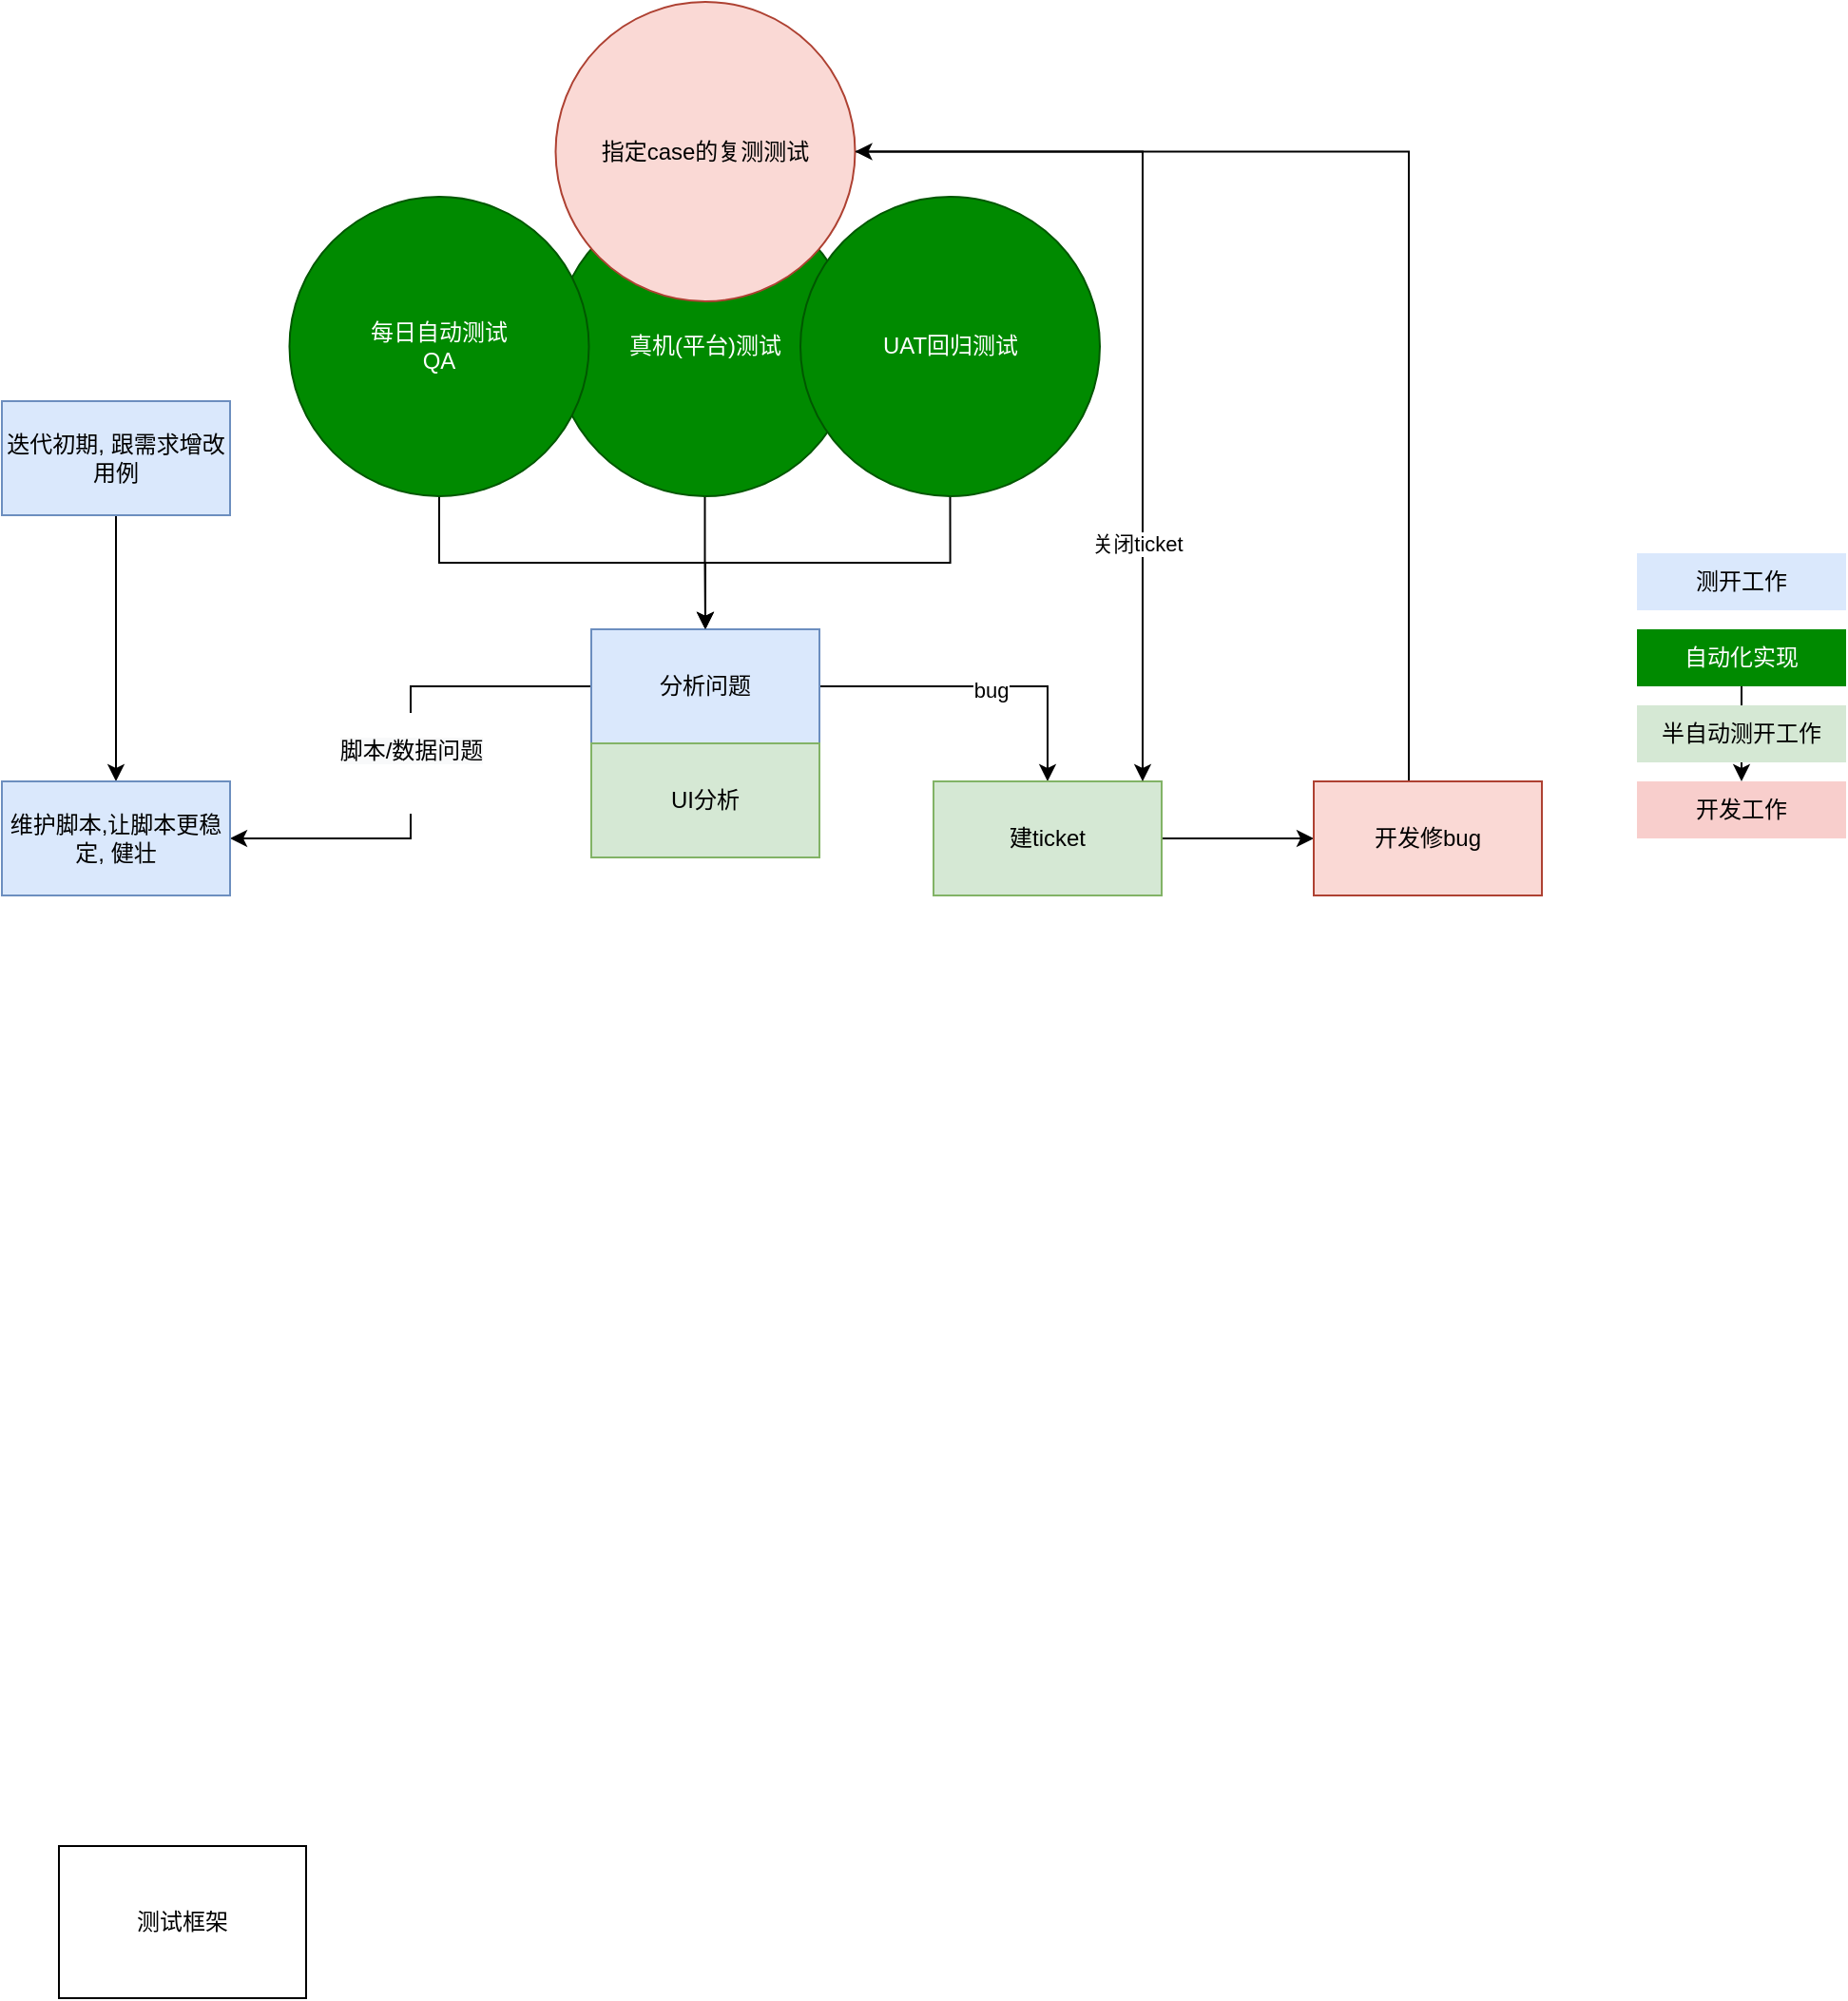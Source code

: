 <mxfile version="20.0.4" type="github">
  <diagram id="prtHgNgQTEPvFCAcTncT" name="Page-1">
    <mxGraphModel dx="2062" dy="2291" grid="1" gridSize="10" guides="1" tooltips="1" connect="1" arrows="1" fold="1" page="1" pageScale="1" pageWidth="827" pageHeight="1169" math="0" shadow="0">
      <root>
        <mxCell id="0" />
        <mxCell id="1" parent="0" />
        <mxCell id="tid1aa6X_NOi-bu087-6-1" value="测试框架" style="rounded=0;whiteSpace=wrap;html=1;" parent="1" vertex="1">
          <mxGeometry x="120" y="810" width="130" height="80" as="geometry" />
        </mxCell>
        <mxCell id="tid1aa6X_NOi-bu087-6-15" value="" style="edgeStyle=orthogonalEdgeStyle;rounded=0;orthogonalLoop=1;jettySize=auto;html=1;" parent="1" source="tid1aa6X_NOi-bu087-6-2" target="tid1aa6X_NOi-bu087-6-14" edge="1">
          <mxGeometry relative="1" as="geometry" />
        </mxCell>
        <mxCell id="tid1aa6X_NOi-bu087-6-2" value="迭代初期, 跟需求增改用例" style="rounded=0;whiteSpace=wrap;html=1;fillColor=#dae8fc;strokeColor=#6c8ebf;" parent="1" vertex="1">
          <mxGeometry x="90" y="50" width="120" height="60" as="geometry" />
        </mxCell>
        <mxCell id="tid1aa6X_NOi-bu087-6-10" value="" style="edgeStyle=orthogonalEdgeStyle;rounded=0;orthogonalLoop=1;jettySize=auto;html=1;exitX=0.5;exitY=1;exitDx=0;exitDy=0;" parent="1" source="tid1aa6X_NOi-bu087-6-24" target="tid1aa6X_NOi-bu087-6-9" edge="1">
          <mxGeometry relative="1" as="geometry">
            <mxPoint x="320" y="90" as="sourcePoint" />
          </mxGeometry>
        </mxCell>
        <mxCell id="tid1aa6X_NOi-bu087-6-11" style="edgeStyle=orthogonalEdgeStyle;rounded=0;orthogonalLoop=1;jettySize=auto;html=1;entryX=0.5;entryY=0;entryDx=0;entryDy=0;exitX=0.5;exitY=1;exitDx=0;exitDy=0;" parent="1" source="tid1aa6X_NOi-bu087-6-25" target="tid1aa6X_NOi-bu087-6-9" edge="1">
          <mxGeometry relative="1" as="geometry">
            <mxPoint x="680" y="70" as="sourcePoint" />
          </mxGeometry>
        </mxCell>
        <mxCell id="tid1aa6X_NOi-bu087-6-13" value="&#xa;&lt;span style=&quot;color: rgb(0, 0, 0); font-family: Helvetica; font-size: 12px; font-style: normal; font-variant-ligatures: normal; font-variant-caps: normal; font-weight: 400; letter-spacing: normal; orphans: 2; text-align: center; text-indent: 0px; text-transform: none; widows: 2; word-spacing: 0px; -webkit-text-stroke-width: 0px; background-color: rgb(248, 249, 250); text-decoration-thickness: initial; text-decoration-style: initial; text-decoration-color: initial; float: none; display: inline !important;&quot;&gt;脚本/数据问题&lt;/span&gt;&#xa;&#xa;" style="edgeStyle=orthogonalEdgeStyle;rounded=0;orthogonalLoop=1;jettySize=auto;html=1;entryX=1;entryY=0.5;entryDx=0;entryDy=0;strokeColor=default;" parent="1" source="tid1aa6X_NOi-bu087-6-9" target="tid1aa6X_NOi-bu087-6-14" edge="1">
          <mxGeometry relative="1" as="geometry">
            <mxPoint x="320" y="250" as="targetPoint" />
          </mxGeometry>
        </mxCell>
        <mxCell id="tid1aa6X_NOi-bu087-6-18" value="" style="edgeStyle=orthogonalEdgeStyle;rounded=0;orthogonalLoop=1;jettySize=auto;html=1;" parent="1" source="tid1aa6X_NOi-bu087-6-9" target="tid1aa6X_NOi-bu087-6-17" edge="1">
          <mxGeometry relative="1" as="geometry" />
        </mxCell>
        <mxCell id="tid1aa6X_NOi-bu087-6-28" value="bug" style="edgeLabel;html=1;align=center;verticalAlign=middle;resizable=0;points=[];" parent="tid1aa6X_NOi-bu087-6-18" vertex="1" connectable="0">
          <mxGeometry x="0.05" y="-2" relative="1" as="geometry">
            <mxPoint as="offset" />
          </mxGeometry>
        </mxCell>
        <mxCell id="tid1aa6X_NOi-bu087-6-9" value="分析问题" style="rounded=0;whiteSpace=wrap;html=1;fillColor=#dae8fc;strokeColor=#6c8ebf;" parent="1" vertex="1">
          <mxGeometry x="400" y="170" width="120" height="60" as="geometry" />
        </mxCell>
        <mxCell id="tid1aa6X_NOi-bu087-6-14" value="维护脚本,让脚本更稳定, 健壮" style="rounded=0;whiteSpace=wrap;html=1;fillColor=#dae8fc;strokeColor=#6c8ebf;" parent="1" vertex="1">
          <mxGeometry x="90" y="250" width="120" height="60" as="geometry" />
        </mxCell>
        <mxCell id="tid1aa6X_NOi-bu087-6-32" value="" style="edgeStyle=orthogonalEdgeStyle;rounded=0;orthogonalLoop=1;jettySize=auto;html=1;strokeColor=default;" parent="1" source="tid1aa6X_NOi-bu087-6-17" target="tid1aa6X_NOi-bu087-6-31" edge="1">
          <mxGeometry relative="1" as="geometry" />
        </mxCell>
        <mxCell id="tid1aa6X_NOi-bu087-6-17" value="建ticket" style="rounded=0;whiteSpace=wrap;html=1;fillColor=#d5e8d4;strokeColor=#82b366;" parent="1" vertex="1">
          <mxGeometry x="580" y="250" width="120" height="60" as="geometry" />
        </mxCell>
        <mxCell id="tid1aa6X_NOi-bu087-6-27" style="edgeStyle=orthogonalEdgeStyle;rounded=0;orthogonalLoop=1;jettySize=auto;html=1;entryX=0.5;entryY=0;entryDx=0;entryDy=0;" parent="1" source="tid1aa6X_NOi-bu087-6-21" target="tid1aa6X_NOi-bu087-6-9" edge="1">
          <mxGeometry relative="1" as="geometry" />
        </mxCell>
        <mxCell id="tid1aa6X_NOi-bu087-6-21" value="真机(平台)测试" style="ellipse;whiteSpace=wrap;html=1;aspect=fixed;fillColor=#008a00;fontColor=#ffffff;strokeColor=#005700;" parent="1" vertex="1">
          <mxGeometry x="381" y="-57.5" width="157.5" height="157.5" as="geometry" />
        </mxCell>
        <mxCell id="tid1aa6X_NOi-bu087-6-24" value="每日自动测试&lt;br&gt;QA" style="ellipse;whiteSpace=wrap;html=1;aspect=fixed;fillColor=#008a00;strokeColor=#005700;fontColor=#ffffff;" parent="1" vertex="1">
          <mxGeometry x="241.25" y="-57.5" width="157.5" height="157.5" as="geometry" />
        </mxCell>
        <mxCell id="tid1aa6X_NOi-bu087-6-25" value="UAT回归测试" style="ellipse;whiteSpace=wrap;html=1;aspect=fixed;fillColor=#008a00;fontColor=#ffffff;strokeColor=#005700;" parent="1" vertex="1">
          <mxGeometry x="510" y="-57.5" width="157.5" height="157.5" as="geometry" />
        </mxCell>
        <mxCell id="tid1aa6X_NOi-bu087-6-29" value="UI分析" style="rounded=0;whiteSpace=wrap;html=1;fillColor=#d5e8d4;strokeColor=#82b366;" parent="1" vertex="1">
          <mxGeometry x="400" y="230" width="120" height="60" as="geometry" />
        </mxCell>
        <mxCell id="tid1aa6X_NOi-bu087-6-34" style="edgeStyle=orthogonalEdgeStyle;rounded=0;orthogonalLoop=1;jettySize=auto;html=1;strokeColor=default;" parent="1" source="tid1aa6X_NOi-bu087-6-30" target="tid1aa6X_NOi-bu087-6-17" edge="1">
          <mxGeometry relative="1" as="geometry">
            <Array as="points">
              <mxPoint x="690" y="-81" />
            </Array>
          </mxGeometry>
        </mxCell>
        <mxCell id="tid1aa6X_NOi-bu087-6-35" value="关闭ticket" style="edgeLabel;html=1;align=center;verticalAlign=middle;resizable=0;points=[];" parent="tid1aa6X_NOi-bu087-6-34" vertex="1" connectable="0">
          <mxGeometry x="0.482" y="-3" relative="1" as="geometry">
            <mxPoint as="offset" />
          </mxGeometry>
        </mxCell>
        <mxCell id="tid1aa6X_NOi-bu087-6-30" value="指定case的复测测试" style="ellipse;whiteSpace=wrap;html=1;aspect=fixed;fillColor=#fad9d5;strokeColor=#ae4132;" parent="1" vertex="1">
          <mxGeometry x="381.25" y="-160" width="157.5" height="157.5" as="geometry" />
        </mxCell>
        <mxCell id="tid1aa6X_NOi-bu087-6-33" style="edgeStyle=orthogonalEdgeStyle;rounded=0;orthogonalLoop=1;jettySize=auto;html=1;entryX=1;entryY=0.5;entryDx=0;entryDy=0;strokeColor=default;" parent="1" source="tid1aa6X_NOi-bu087-6-31" target="tid1aa6X_NOi-bu087-6-30" edge="1">
          <mxGeometry relative="1" as="geometry">
            <Array as="points">
              <mxPoint x="830" y="-81" />
            </Array>
          </mxGeometry>
        </mxCell>
        <mxCell id="tid1aa6X_NOi-bu087-6-31" value="开发修bug" style="rounded=0;whiteSpace=wrap;html=1;fillColor=#fad9d5;strokeColor=#ae4132;" parent="1" vertex="1">
          <mxGeometry x="780" y="250" width="120" height="60" as="geometry" />
        </mxCell>
        <mxCell id="6-yM7wQoxq9p90drvdcP-6" value="" style="edgeStyle=orthogonalEdgeStyle;rounded=0;orthogonalLoop=1;jettySize=auto;html=1;" edge="1" parent="1" source="6-yM7wQoxq9p90drvdcP-3" target="6-yM7wQoxq9p90drvdcP-4">
          <mxGeometry relative="1" as="geometry" />
        </mxCell>
        <mxCell id="6-yM7wQoxq9p90drvdcP-3" value="自动化实现" style="rounded=0;whiteSpace=wrap;html=1;strokeColor=none;fillColor=#008a00;fontColor=#ffffff;" vertex="1" parent="1">
          <mxGeometry x="950" y="170" width="110" height="30" as="geometry" />
        </mxCell>
        <mxCell id="6-yM7wQoxq9p90drvdcP-4" value="开发工作" style="rounded=0;whiteSpace=wrap;html=1;strokeColor=none;fillColor=#f8cecc;" vertex="1" parent="1">
          <mxGeometry x="950" y="250" width="110" height="30" as="geometry" />
        </mxCell>
        <mxCell id="6-yM7wQoxq9p90drvdcP-5" value="测开工作" style="rounded=0;whiteSpace=wrap;html=1;strokeColor=none;fillColor=#dae8fc;" vertex="1" parent="1">
          <mxGeometry x="950" y="130" width="110" height="30" as="geometry" />
        </mxCell>
        <mxCell id="6-yM7wQoxq9p90drvdcP-7" value="半自动测开工作" style="rounded=0;whiteSpace=wrap;html=1;strokeColor=none;fillColor=#d5e8d4;" vertex="1" parent="1">
          <mxGeometry x="950" y="210" width="110" height="30" as="geometry" />
        </mxCell>
      </root>
    </mxGraphModel>
  </diagram>
</mxfile>
